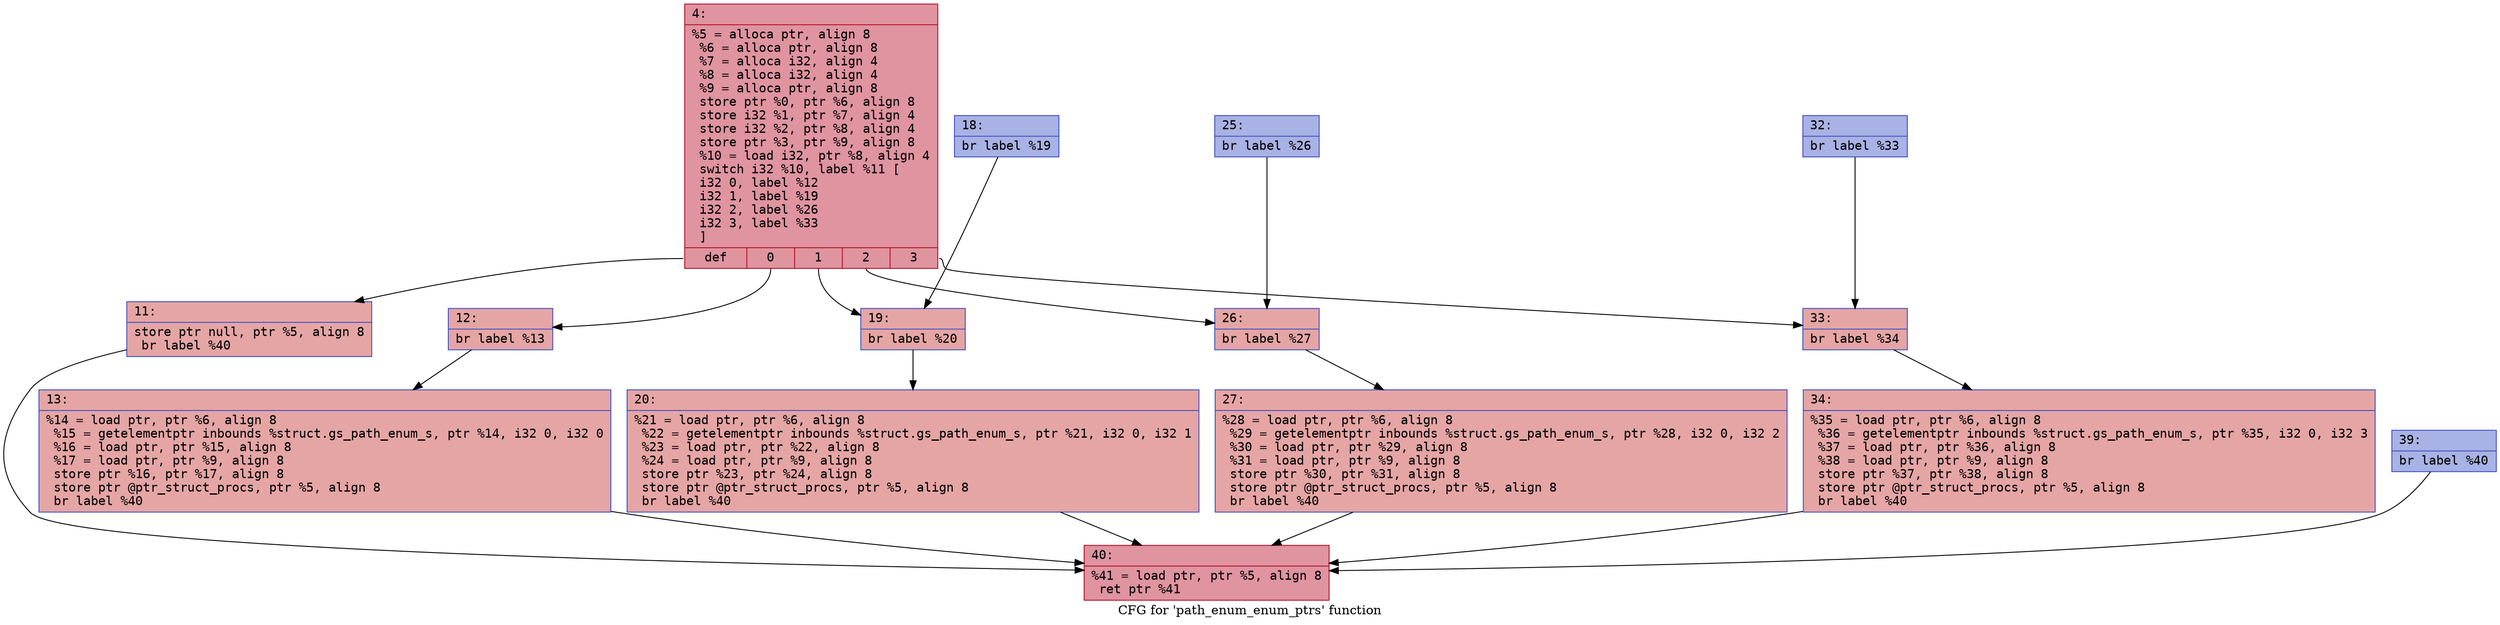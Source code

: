 digraph "CFG for 'path_enum_enum_ptrs' function" {
	label="CFG for 'path_enum_enum_ptrs' function";

	Node0x600000871e00 [shape=record,color="#b70d28ff", style=filled, fillcolor="#b70d2870" fontname="Courier",label="{4:\l|  %5 = alloca ptr, align 8\l  %6 = alloca ptr, align 8\l  %7 = alloca i32, align 4\l  %8 = alloca i32, align 4\l  %9 = alloca ptr, align 8\l  store ptr %0, ptr %6, align 8\l  store i32 %1, ptr %7, align 4\l  store i32 %2, ptr %8, align 4\l  store ptr %3, ptr %9, align 8\l  %10 = load i32, ptr %8, align 4\l  switch i32 %10, label %11 [\l    i32 0, label %12\l    i32 1, label %19\l    i32 2, label %26\l    i32 3, label %33\l  ]\l|{<s0>def|<s1>0|<s2>1|<s3>2|<s4>3}}"];
	Node0x600000871e00:s0 -> Node0x600000871e50[tooltip="4 -> 11\nProbability 20.00%" ];
	Node0x600000871e00:s1 -> Node0x600000871ea0[tooltip="4 -> 12\nProbability 20.00%" ];
	Node0x600000871e00:s2 -> Node0x600000871f90[tooltip="4 -> 19\nProbability 20.00%" ];
	Node0x600000871e00:s3 -> Node0x600000872080[tooltip="4 -> 26\nProbability 20.00%" ];
	Node0x600000871e00:s4 -> Node0x600000872170[tooltip="4 -> 33\nProbability 20.00%" ];
	Node0x600000871e50 [shape=record,color="#3d50c3ff", style=filled, fillcolor="#c5333470" fontname="Courier",label="{11:\l|  store ptr null, ptr %5, align 8\l  br label %40\l}"];
	Node0x600000871e50 -> Node0x600000872260[tooltip="11 -> 40\nProbability 100.00%" ];
	Node0x600000871ea0 [shape=record,color="#3d50c3ff", style=filled, fillcolor="#c5333470" fontname="Courier",label="{12:\l|  br label %13\l}"];
	Node0x600000871ea0 -> Node0x600000871ef0[tooltip="12 -> 13\nProbability 100.00%" ];
	Node0x600000871ef0 [shape=record,color="#3d50c3ff", style=filled, fillcolor="#c5333470" fontname="Courier",label="{13:\l|  %14 = load ptr, ptr %6, align 8\l  %15 = getelementptr inbounds %struct.gs_path_enum_s, ptr %14, i32 0, i32 0\l  %16 = load ptr, ptr %15, align 8\l  %17 = load ptr, ptr %9, align 8\l  store ptr %16, ptr %17, align 8\l  store ptr @ptr_struct_procs, ptr %5, align 8\l  br label %40\l}"];
	Node0x600000871ef0 -> Node0x600000872260[tooltip="13 -> 40\nProbability 100.00%" ];
	Node0x600000871f40 [shape=record,color="#3d50c3ff", style=filled, fillcolor="#3d50c370" fontname="Courier",label="{18:\l|  br label %19\l}"];
	Node0x600000871f40 -> Node0x600000871f90[tooltip="18 -> 19\nProbability 100.00%" ];
	Node0x600000871f90 [shape=record,color="#3d50c3ff", style=filled, fillcolor="#c5333470" fontname="Courier",label="{19:\l|  br label %20\l}"];
	Node0x600000871f90 -> Node0x600000871fe0[tooltip="19 -> 20\nProbability 100.00%" ];
	Node0x600000871fe0 [shape=record,color="#3d50c3ff", style=filled, fillcolor="#c5333470" fontname="Courier",label="{20:\l|  %21 = load ptr, ptr %6, align 8\l  %22 = getelementptr inbounds %struct.gs_path_enum_s, ptr %21, i32 0, i32 1\l  %23 = load ptr, ptr %22, align 8\l  %24 = load ptr, ptr %9, align 8\l  store ptr %23, ptr %24, align 8\l  store ptr @ptr_struct_procs, ptr %5, align 8\l  br label %40\l}"];
	Node0x600000871fe0 -> Node0x600000872260[tooltip="20 -> 40\nProbability 100.00%" ];
	Node0x600000872030 [shape=record,color="#3d50c3ff", style=filled, fillcolor="#3d50c370" fontname="Courier",label="{25:\l|  br label %26\l}"];
	Node0x600000872030 -> Node0x600000872080[tooltip="25 -> 26\nProbability 100.00%" ];
	Node0x600000872080 [shape=record,color="#3d50c3ff", style=filled, fillcolor="#c5333470" fontname="Courier",label="{26:\l|  br label %27\l}"];
	Node0x600000872080 -> Node0x6000008720d0[tooltip="26 -> 27\nProbability 100.00%" ];
	Node0x6000008720d0 [shape=record,color="#3d50c3ff", style=filled, fillcolor="#c5333470" fontname="Courier",label="{27:\l|  %28 = load ptr, ptr %6, align 8\l  %29 = getelementptr inbounds %struct.gs_path_enum_s, ptr %28, i32 0, i32 2\l  %30 = load ptr, ptr %29, align 8\l  %31 = load ptr, ptr %9, align 8\l  store ptr %30, ptr %31, align 8\l  store ptr @ptr_struct_procs, ptr %5, align 8\l  br label %40\l}"];
	Node0x6000008720d0 -> Node0x600000872260[tooltip="27 -> 40\nProbability 100.00%" ];
	Node0x600000872120 [shape=record,color="#3d50c3ff", style=filled, fillcolor="#3d50c370" fontname="Courier",label="{32:\l|  br label %33\l}"];
	Node0x600000872120 -> Node0x600000872170[tooltip="32 -> 33\nProbability 100.00%" ];
	Node0x600000872170 [shape=record,color="#3d50c3ff", style=filled, fillcolor="#c5333470" fontname="Courier",label="{33:\l|  br label %34\l}"];
	Node0x600000872170 -> Node0x6000008721c0[tooltip="33 -> 34\nProbability 100.00%" ];
	Node0x6000008721c0 [shape=record,color="#3d50c3ff", style=filled, fillcolor="#c5333470" fontname="Courier",label="{34:\l|  %35 = load ptr, ptr %6, align 8\l  %36 = getelementptr inbounds %struct.gs_path_enum_s, ptr %35, i32 0, i32 3\l  %37 = load ptr, ptr %36, align 8\l  %38 = load ptr, ptr %9, align 8\l  store ptr %37, ptr %38, align 8\l  store ptr @ptr_struct_procs, ptr %5, align 8\l  br label %40\l}"];
	Node0x6000008721c0 -> Node0x600000872260[tooltip="34 -> 40\nProbability 100.00%" ];
	Node0x600000872210 [shape=record,color="#3d50c3ff", style=filled, fillcolor="#3d50c370" fontname="Courier",label="{39:\l|  br label %40\l}"];
	Node0x600000872210 -> Node0x600000872260[tooltip="39 -> 40\nProbability 100.00%" ];
	Node0x600000872260 [shape=record,color="#b70d28ff", style=filled, fillcolor="#b70d2870" fontname="Courier",label="{40:\l|  %41 = load ptr, ptr %5, align 8\l  ret ptr %41\l}"];
}
